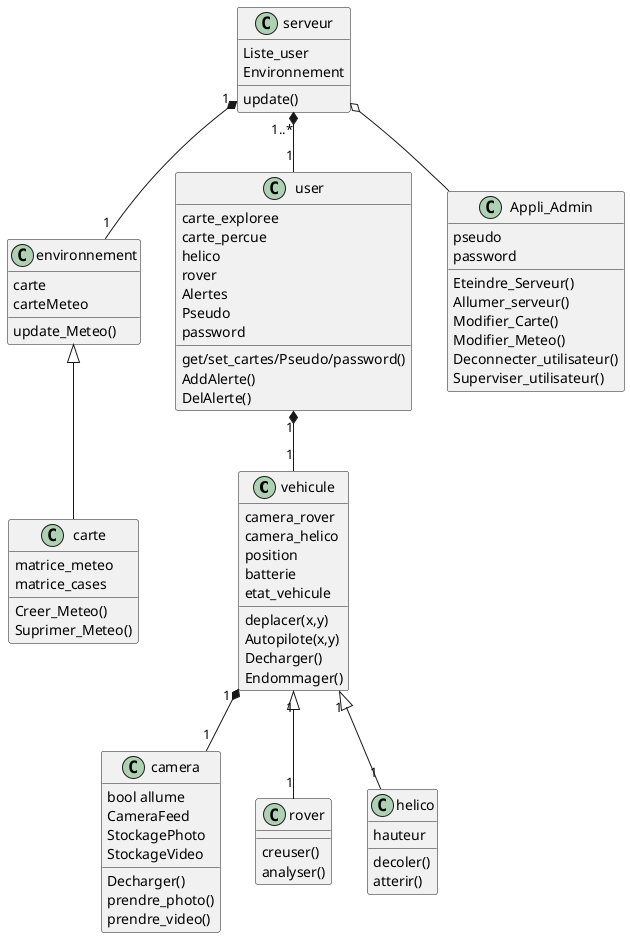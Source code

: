 @startuml
class vehicule{
camera_rover
camera_helico
position
batterie
etat_vehicule
deplacer(x,y)
Autopilote(x,y)
Decharger()
Endommager()
}
class camera{
bool allume
CameraFeed
StockagePhoto
StockageVideo
Decharger()
prendre_photo()
prendre_video()
}
vehicule "1"*--"1" camera
class rover{
creuser()
analyser()
}
vehicule "1"<|--"1" rover
class helico{
hauteur
decoler()
atterir()
}
vehicule "1"<|--"1" helico
class serveur{
Liste_user
Environnement
update()
}
class carte{
matrice_meteo
matrice_cases
Creer_Meteo()
Suprimer_Meteo()
}
environnement <|-- carte
class user{
carte_exploree
carte_percue
helico
rover
Alertes
Pseudo
password
get/set_cartes/Pseudo/password()
AddAlerte()
DelAlerte()
}
serveur "1..*"*--"1" user
user "1"*--"1" vehicule
class Appli_Admin{
pseudo
password
Eteindre_Serveur()
Allumer_serveur()
Modifier_Carte()
Modifier_Meteo()
Deconnecter_utilisateur()
Superviser_utilisateur()
}
serveur o-- Appli_Admin
class environnement{
carte
carteMeteo
update_Meteo()
}
serveur "1"*--"1" environnement
@enduml
